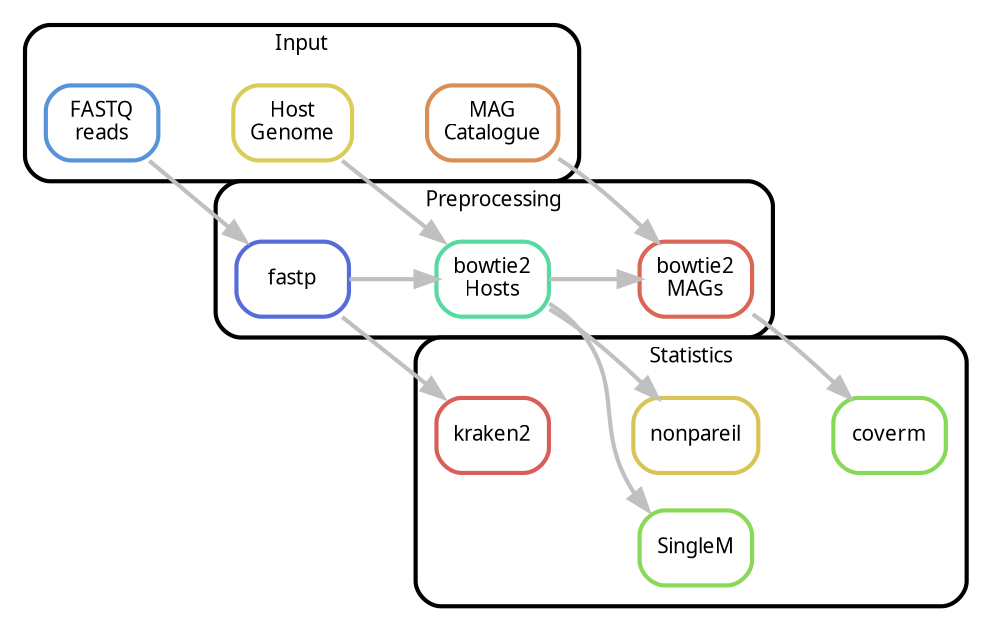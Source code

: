 digraph snakemake_dag {
	newrank=true;
    rankdir=LR;
    graph[bgcolor=white, margin=0, compound=true];
    node[shape=box, style=rounded, fontname=sans, fontsize=10, penwidth=2];
    edge[penwidth=2, color=grey];



    subgraph cluster_0 {
        label = "Input";
        shape=box; style=rounded; fontname=sans; fontsize=10; penwidth=2; margin=10;
        reads        [label = "FASTQ\nreads", color = "0.59 0.6 0.85", style="rounded"];
		mags         [label = "MAG\nCatalogue", color = "0.07 0.6 0.85", style="rounded"];
	    reference    [label = "Host\nGenome", color = "0.15 0.6 0.85", style="rounded"];
    }

	subgraph cluster_1 {
		label = "Preprocessing";
		shape=box; style=rounded; fontname=sans; fontsize=10; penwidth=2; margin=10;
    	fastp        [label = "fastp", color = "0.64 0.6 0.85", style="rounded"];
    	bowtie2_host [label = "bowtie2\nHosts", color = "0.43 0.6 0.85", style="rounded"];
	    bowtie2_mags [label = "bowtie2\nMAGs", color = "0.02 0.6 0.85", style="rounded"];
		fastp -> bowtie2_host -> bowtie2_mags
	}

	subgraph cluster_2 {
		label = "Statistics";
		shape=box; style=rounded; fontname=sans; fontsize=10; penwidth=2; margin=10;
		nonpareil    [label = "nonpareil", color = "0.14 0.6 0.85", style="rounded"];
		coverm       [label = "coverm", color = "0.27 0.6 0.85", style="rounded"];
		singlem      [label = "SingleM", color = "0.27 0.6 0.85", style="rounded"];
		kraken2      [label = "kraken2", color = "0.01 0.6 0.85", style="rounded"];

	}

	// {rank=same; bowtie2_host; kraken2; nonpareil; singlem}
	// {rank=same; bowtie2_mags; coverm}


    reads -> fastp
    reference -> bowtie2_host
    mags -> bowtie2_mags

    fastp -> kraken2
    bowtie2_host -> nonpareil
	bowtie2_host -> singlem
    bowtie2_mags -> coverm

}
